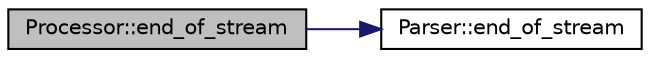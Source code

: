 digraph "Processor::end_of_stream"
{
 // INTERACTIVE_SVG=YES
  edge [fontname="Helvetica",fontsize="10",labelfontname="Helvetica",labelfontsize="10"];
  node [fontname="Helvetica",fontsize="10",shape=record];
  rankdir="LR";
  Node1 [label="Processor::end_of_stream",height=0.2,width=0.4,color="black", fillcolor="grey75", style="filled" fontcolor="black"];
  Node1 -> Node2 [color="midnightblue",fontsize="10",style="solid",fontname="Helvetica"];
  Node2 [label="Parser::end_of_stream",height=0.2,width=0.4,color="black", fillcolor="white", style="filled",URL="$class_parser.html#a479c91b345921f92d116e2949f9101ec"];
}
